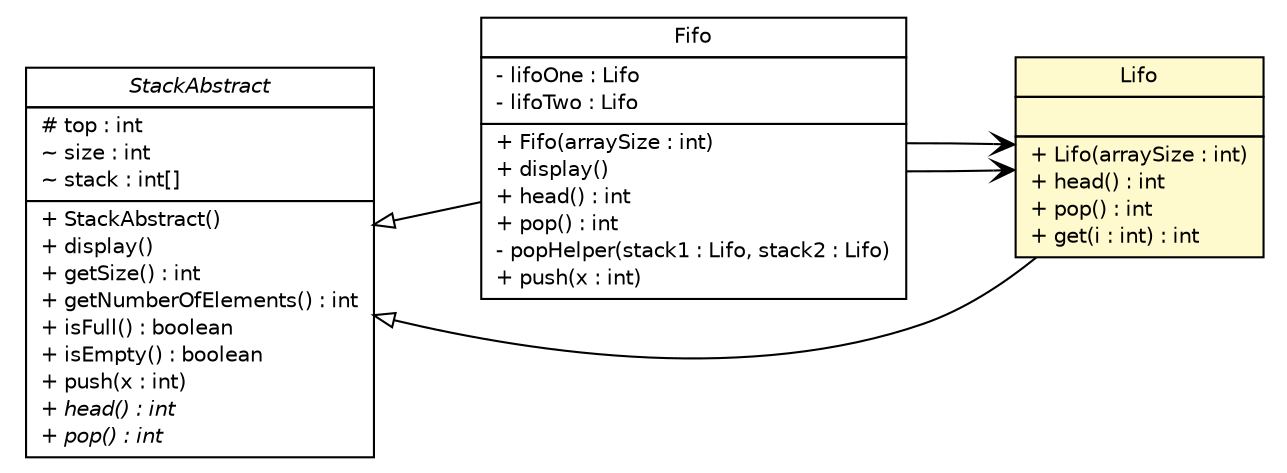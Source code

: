 #!/usr/local/bin/dot
#
# Class diagram 
# Generated by UMLGraph version 5.1 (http://www.umlgraph.org/)
#

digraph G {
	edge [fontname="Helvetica",fontsize=10,labelfontname="Helvetica",labelfontsize=10];
	node [fontname="Helvetica",fontsize=10,shape=plaintext];
	nodesep=0.25;
	ranksep=0.5;
	rankdir=LR;
	// Fifo
	c22 [label=<<table title="Fifo" border="0" cellborder="1" cellspacing="0" cellpadding="2" port="p" href="./Fifo.html">
		<tr><td><table border="0" cellspacing="0" cellpadding="1">
<tr><td align="center" balign="center"> Fifo </td></tr>
		</table></td></tr>
		<tr><td><table border="0" cellspacing="0" cellpadding="1">
<tr><td align="left" balign="left"> - lifoOne : Lifo </td></tr>
<tr><td align="left" balign="left"> - lifoTwo : Lifo </td></tr>
		</table></td></tr>
		<tr><td><table border="0" cellspacing="0" cellpadding="1">
<tr><td align="left" balign="left"> + Fifo(arraySize : int) </td></tr>
<tr><td align="left" balign="left"> + display() </td></tr>
<tr><td align="left" balign="left"> + head() : int </td></tr>
<tr><td align="left" balign="left"> + pop() : int </td></tr>
<tr><td align="left" balign="left"> - popHelper(stack1 : Lifo, stack2 : Lifo) </td></tr>
<tr><td align="left" balign="left"> + push(x : int) </td></tr>
		</table></td></tr>
		</table>>, fontname="Helvetica", fontcolor="black", fontsize=10.0];
	// Lifo
	c23 [label=<<table title="Lifo" border="0" cellborder="1" cellspacing="0" cellpadding="2" port="p" bgcolor="lemonChiffon" href="./Lifo.html">
		<tr><td><table border="0" cellspacing="0" cellpadding="1">
<tr><td align="center" balign="center"> Lifo </td></tr>
		</table></td></tr>
		<tr><td><table border="0" cellspacing="0" cellpadding="1">
<tr><td align="left" balign="left">  </td></tr>
		</table></td></tr>
		<tr><td><table border="0" cellspacing="0" cellpadding="1">
<tr><td align="left" balign="left"> + Lifo(arraySize : int) </td></tr>
<tr><td align="left" balign="left"> + head() : int </td></tr>
<tr><td align="left" balign="left"> + pop() : int </td></tr>
<tr><td align="left" balign="left"> + get(i : int) : int </td></tr>
		</table></td></tr>
		</table>>, fontname="Helvetica", fontcolor="black", fontsize=10.0];
	// StackAbstract
	c25 [label=<<table title="StackAbstract" border="0" cellborder="1" cellspacing="0" cellpadding="2" port="p" href="./StackAbstract.html">
		<tr><td><table border="0" cellspacing="0" cellpadding="1">
<tr><td align="center" balign="center"><font face="Helvetica-Oblique"> StackAbstract </font></td></tr>
		</table></td></tr>
		<tr><td><table border="0" cellspacing="0" cellpadding="1">
<tr><td align="left" balign="left"> # top : int </td></tr>
<tr><td align="left" balign="left"> ~ size : int </td></tr>
<tr><td align="left" balign="left"> ~ stack : int[] </td></tr>
		</table></td></tr>
		<tr><td><table border="0" cellspacing="0" cellpadding="1">
<tr><td align="left" balign="left"> + StackAbstract() </td></tr>
<tr><td align="left" balign="left"> + display() </td></tr>
<tr><td align="left" balign="left"> + getSize() : int </td></tr>
<tr><td align="left" balign="left"> + getNumberOfElements() : int </td></tr>
<tr><td align="left" balign="left"> + isFull() : boolean </td></tr>
<tr><td align="left" balign="left"> + isEmpty() : boolean </td></tr>
<tr><td align="left" balign="left"> + push(x : int) </td></tr>
<tr><td align="left" balign="left"><font face="Helvetica-Oblique" point-size="10.0"> + head() : int </font></td></tr>
<tr><td align="left" balign="left"><font face="Helvetica-Oblique" point-size="10.0"> + pop() : int </font></td></tr>
		</table></td></tr>
		</table>>, fontname="Helvetica", fontcolor="black", fontsize=10.0];
	//Fifo extends StackAbstract
	c25:p -> c22:p [dir=back,arrowtail=empty];
	//Lifo extends StackAbstract
	c25:p -> c23:p [dir=back,arrowtail=empty];
	// Fifo NAVASSOC Lifo
	c22:p -> c23:p [taillabel="", label="", headlabel="", fontname="Helvetica", fontcolor="black", fontsize=10.0, color="black", arrowhead=open];
	// Fifo NAVASSOC Lifo
	c22:p -> c23:p [taillabel="", label="", headlabel="", fontname="Helvetica", fontcolor="black", fontsize=10.0, color="black", arrowhead=open];
}

